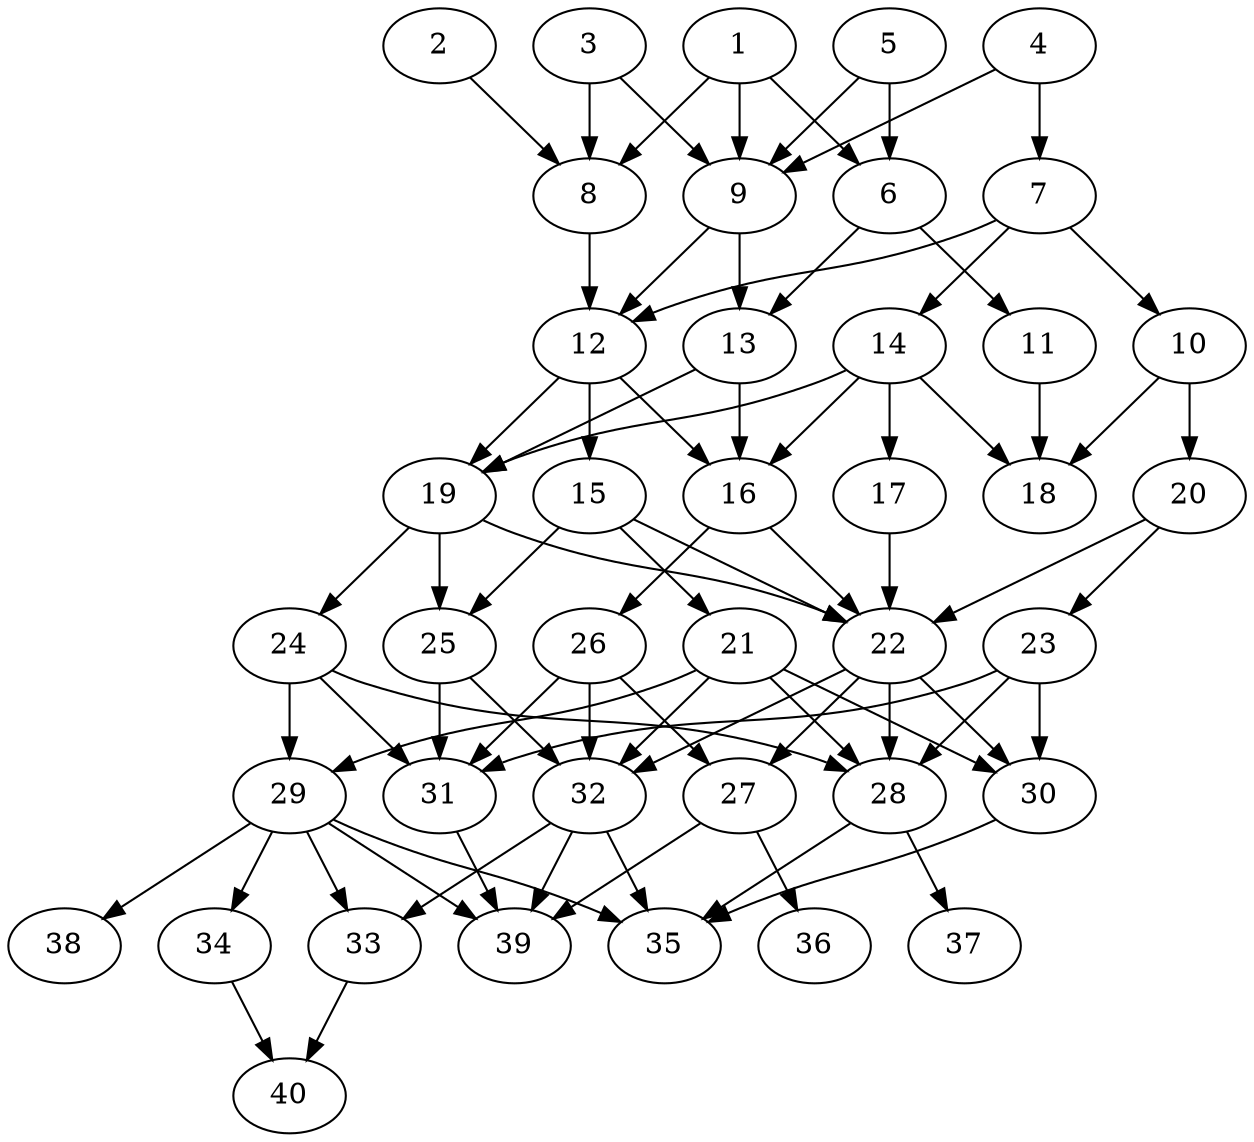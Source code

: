 // DAG automatically generated by daggen at Thu Oct  3 14:06:50 2019
// ./daggen --dot -n 40 --ccr 0.5 --fat 0.5 --regular 0.7 --density 0.7 --mindata 5242880 --maxdata 52428800 
digraph G {
  1 [size="17020928", alpha="0.14", expect_size="8510464"] 
  1 -> 6 [size ="8510464"]
  1 -> 8 [size ="8510464"]
  1 -> 9 [size ="8510464"]
  2 [size="36220928", alpha="0.05", expect_size="18110464"] 
  2 -> 8 [size ="18110464"]
  3 [size="38182912", alpha="0.09", expect_size="19091456"] 
  3 -> 8 [size ="19091456"]
  3 -> 9 [size ="19091456"]
  4 [size="83671040", alpha="0.15", expect_size="41835520"] 
  4 -> 7 [size ="41835520"]
  4 -> 9 [size ="41835520"]
  5 [size="92667904", alpha="0.15", expect_size="46333952"] 
  5 -> 6 [size ="46333952"]
  5 -> 9 [size ="46333952"]
  6 [size="80365568", alpha="0.08", expect_size="40182784"] 
  6 -> 11 [size ="40182784"]
  6 -> 13 [size ="40182784"]
  7 [size="103897088", alpha="0.01", expect_size="51948544"] 
  7 -> 10 [size ="51948544"]
  7 -> 12 [size ="51948544"]
  7 -> 14 [size ="51948544"]
  8 [size="91211776", alpha="0.06", expect_size="45605888"] 
  8 -> 12 [size ="45605888"]
  9 [size="103479296", alpha="0.17", expect_size="51739648"] 
  9 -> 12 [size ="51739648"]
  9 -> 13 [size ="51739648"]
  10 [size="60876800", alpha="0.17", expect_size="30438400"] 
  10 -> 18 [size ="30438400"]
  10 -> 20 [size ="30438400"]
  11 [size="11339776", alpha="0.19", expect_size="5669888"] 
  11 -> 18 [size ="5669888"]
  12 [size="79742976", alpha="0.13", expect_size="39871488"] 
  12 -> 15 [size ="39871488"]
  12 -> 16 [size ="39871488"]
  12 -> 19 [size ="39871488"]
  13 [size="103008256", alpha="0.04", expect_size="51504128"] 
  13 -> 16 [size ="51504128"]
  13 -> 19 [size ="51504128"]
  14 [size="51320832", alpha="0.08", expect_size="25660416"] 
  14 -> 16 [size ="25660416"]
  14 -> 17 [size ="25660416"]
  14 -> 18 [size ="25660416"]
  14 -> 19 [size ="25660416"]
  15 [size="28854272", alpha="0.19", expect_size="14427136"] 
  15 -> 21 [size ="14427136"]
  15 -> 22 [size ="14427136"]
  15 -> 25 [size ="14427136"]
  16 [size="99485696", alpha="0.19", expect_size="49742848"] 
  16 -> 22 [size ="49742848"]
  16 -> 26 [size ="49742848"]
  17 [size="41230336", alpha="0.04", expect_size="20615168"] 
  17 -> 22 [size ="20615168"]
  18 [size="44994560", alpha="0.19", expect_size="22497280"] 
  19 [size="73052160", alpha="0.18", expect_size="36526080"] 
  19 -> 22 [size ="36526080"]
  19 -> 24 [size ="36526080"]
  19 -> 25 [size ="36526080"]
  20 [size="61241344", alpha="0.08", expect_size="30620672"] 
  20 -> 22 [size ="30620672"]
  20 -> 23 [size ="30620672"]
  21 [size="47423488", alpha="0.19", expect_size="23711744"] 
  21 -> 28 [size ="23711744"]
  21 -> 29 [size ="23711744"]
  21 -> 30 [size ="23711744"]
  21 -> 32 [size ="23711744"]
  22 [size="44433408", alpha="0.16", expect_size="22216704"] 
  22 -> 27 [size ="22216704"]
  22 -> 28 [size ="22216704"]
  22 -> 30 [size ="22216704"]
  22 -> 32 [size ="22216704"]
  23 [size="10934272", alpha="0.18", expect_size="5467136"] 
  23 -> 28 [size ="5467136"]
  23 -> 30 [size ="5467136"]
  23 -> 31 [size ="5467136"]
  24 [size="30228480", alpha="0.16", expect_size="15114240"] 
  24 -> 28 [size ="15114240"]
  24 -> 29 [size ="15114240"]
  24 -> 31 [size ="15114240"]
  25 [size="68745216", alpha="0.11", expect_size="34372608"] 
  25 -> 31 [size ="34372608"]
  25 -> 32 [size ="34372608"]
  26 [size="63694848", alpha="0.01", expect_size="31847424"] 
  26 -> 27 [size ="31847424"]
  26 -> 31 [size ="31847424"]
  26 -> 32 [size ="31847424"]
  27 [size="56940544", alpha="0.11", expect_size="28470272"] 
  27 -> 36 [size ="28470272"]
  27 -> 39 [size ="28470272"]
  28 [size="77058048", alpha="0.18", expect_size="38529024"] 
  28 -> 35 [size ="38529024"]
  28 -> 37 [size ="38529024"]
  29 [size="70887424", alpha="0.05", expect_size="35443712"] 
  29 -> 33 [size ="35443712"]
  29 -> 34 [size ="35443712"]
  29 -> 35 [size ="35443712"]
  29 -> 38 [size ="35443712"]
  29 -> 39 [size ="35443712"]
  30 [size="62345216", alpha="0.02", expect_size="31172608"] 
  30 -> 35 [size ="31172608"]
  31 [size="99567616", alpha="0.00", expect_size="49783808"] 
  31 -> 39 [size ="49783808"]
  32 [size="94713856", alpha="0.12", expect_size="47356928"] 
  32 -> 33 [size ="47356928"]
  32 -> 35 [size ="47356928"]
  32 -> 39 [size ="47356928"]
  33 [size="73523200", alpha="0.04", expect_size="36761600"] 
  33 -> 40 [size ="36761600"]
  34 [size="63692800", alpha="0.05", expect_size="31846400"] 
  34 -> 40 [size ="31846400"]
  35 [size="44036096", alpha="0.09", expect_size="22018048"] 
  36 [size="96735232", alpha="0.13", expect_size="48367616"] 
  37 [size="102930432", alpha="0.02", expect_size="51465216"] 
  38 [size="61659136", alpha="0.20", expect_size="30829568"] 
  39 [size="53651456", alpha="0.10", expect_size="26825728"] 
  40 [size="77527040", alpha="0.11", expect_size="38763520"] 
}
